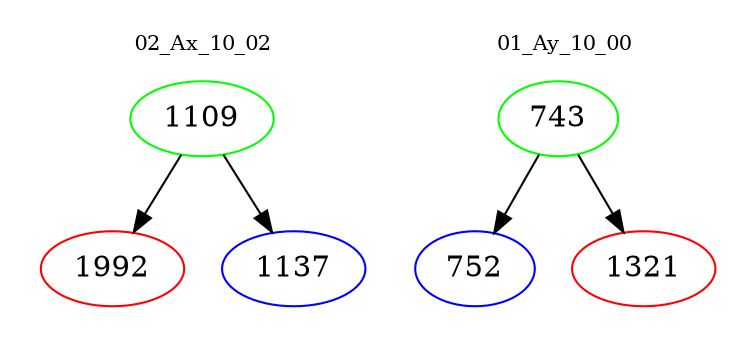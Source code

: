 digraph{
subgraph cluster_0 {
color = white
label = "02_Ax_10_02";
fontsize=10;
T0_1109 [label="1109", color="green"]
T0_1109 -> T0_1992 [color="black"]
T0_1992 [label="1992", color="red"]
T0_1109 -> T0_1137 [color="black"]
T0_1137 [label="1137", color="blue"]
}
subgraph cluster_1 {
color = white
label = "01_Ay_10_00";
fontsize=10;
T1_743 [label="743", color="green"]
T1_743 -> T1_752 [color="black"]
T1_752 [label="752", color="blue"]
T1_743 -> T1_1321 [color="black"]
T1_1321 [label="1321", color="red"]
}
}

